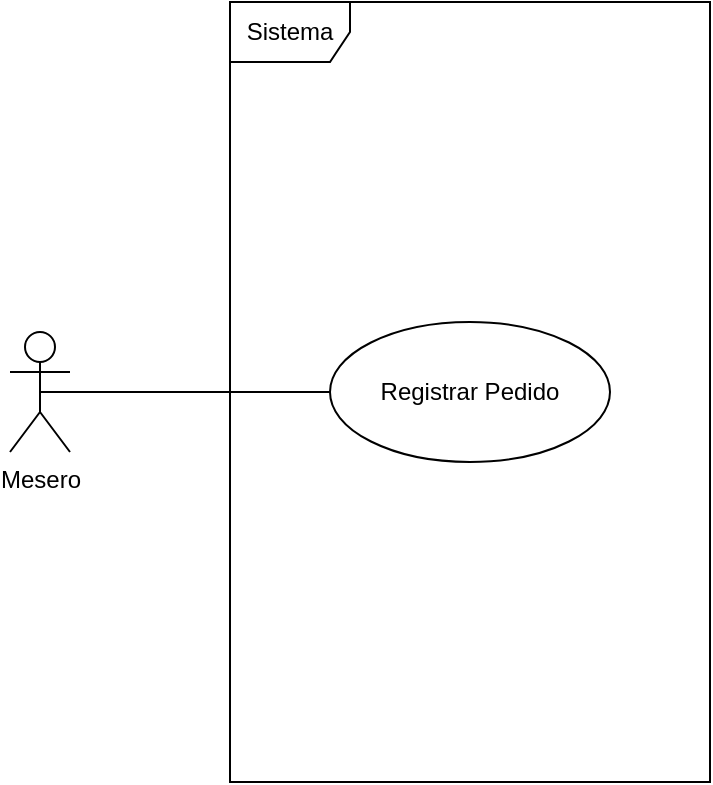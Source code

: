 <mxfile version="24.7.8">
  <diagram name="Página-1" id="f49FSiUhO8FIll_ZXW6h">
    <mxGraphModel dx="1120" dy="426" grid="1" gridSize="10" guides="1" tooltips="1" connect="1" arrows="1" fold="1" page="1" pageScale="1" pageWidth="827" pageHeight="1169" math="0" shadow="0">
      <root>
        <mxCell id="0" />
        <mxCell id="1" parent="0" />
        <mxCell id="cNwnOK0PrH6venIFF7cx-1" value="Sistema" style="shape=umlFrame;whiteSpace=wrap;html=1;pointerEvents=0;" parent="1" vertex="1">
          <mxGeometry x="240" y="140" width="240" height="390" as="geometry" />
        </mxCell>
        <mxCell id="cNwnOK0PrH6venIFF7cx-2" value="Registrar Pedido" style="ellipse;whiteSpace=wrap;html=1;" parent="1" vertex="1">
          <mxGeometry x="290" y="300" width="140" height="70" as="geometry" />
        </mxCell>
        <mxCell id="cNwnOK0PrH6venIFF7cx-4" value="Mesero" style="shape=umlActor;verticalLabelPosition=bottom;verticalAlign=top;html=1;" parent="1" vertex="1">
          <mxGeometry x="130" y="305" width="30" height="60" as="geometry" />
        </mxCell>
        <mxCell id="cNwnOK0PrH6venIFF7cx-10" value="" style="endArrow=none;html=1;rounded=0;exitX=0.5;exitY=0.5;exitDx=0;exitDy=0;exitPerimeter=0;entryX=0;entryY=0.5;entryDx=0;entryDy=0;" parent="1" source="cNwnOK0PrH6venIFF7cx-4" target="cNwnOK0PrH6venIFF7cx-2" edge="1">
          <mxGeometry width="50" height="50" relative="1" as="geometry">
            <mxPoint x="130" y="320" as="sourcePoint" />
            <mxPoint x="180" y="270" as="targetPoint" />
          </mxGeometry>
        </mxCell>
      </root>
    </mxGraphModel>
  </diagram>
</mxfile>
